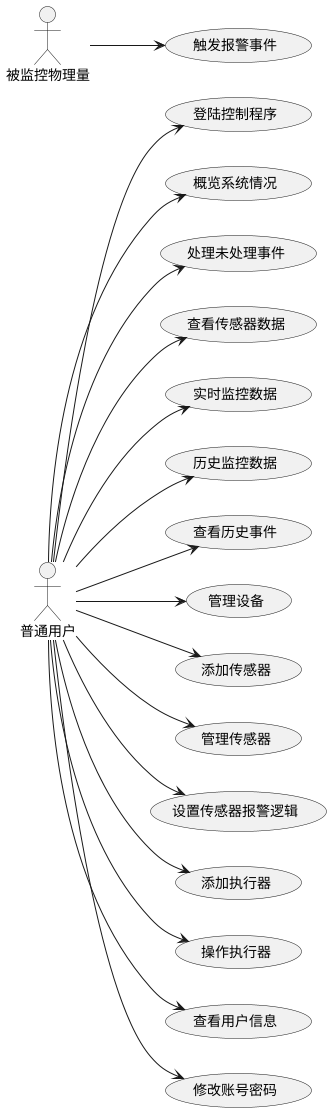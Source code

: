 
@startuml
left to right direction

usecase 登陆控制程序
usecase 概览系统情况
usecase 处理未处理事件
usecase 查看传感器数据
usecase 实时监控数据
usecase 历史监控数据
usecase 查看历史事件
usecase 管理设备
usecase 添加传感器
usecase 管理传感器
usecase 设置传感器报警逻辑
usecase 触发报警事件
usecase 添加执行器
usecase 操作执行器
usecase 查看用户信息
usecase 修改账号密码

普通用户 --> 登陆控制程序
普通用户 --> 概览系统情况
普通用户 --> 处理未处理事件
普通用户 --> 查看传感器数据
普通用户 --> 实时监控数据
普通用户 --> 历史监控数据
普通用户 --> 查看历史事件
普通用户 --> 管理设备
普通用户 --> 添加传感器
普通用户 --> 管理传感器
普通用户 --> 设置传感器报警逻辑
被监控物理量 --> 触发报警事件
普通用户 --> 添加执行器
普通用户 --> 操作执行器
普通用户 --> 查看用户信息
普通用户 --> 修改账号密码

@enduml
